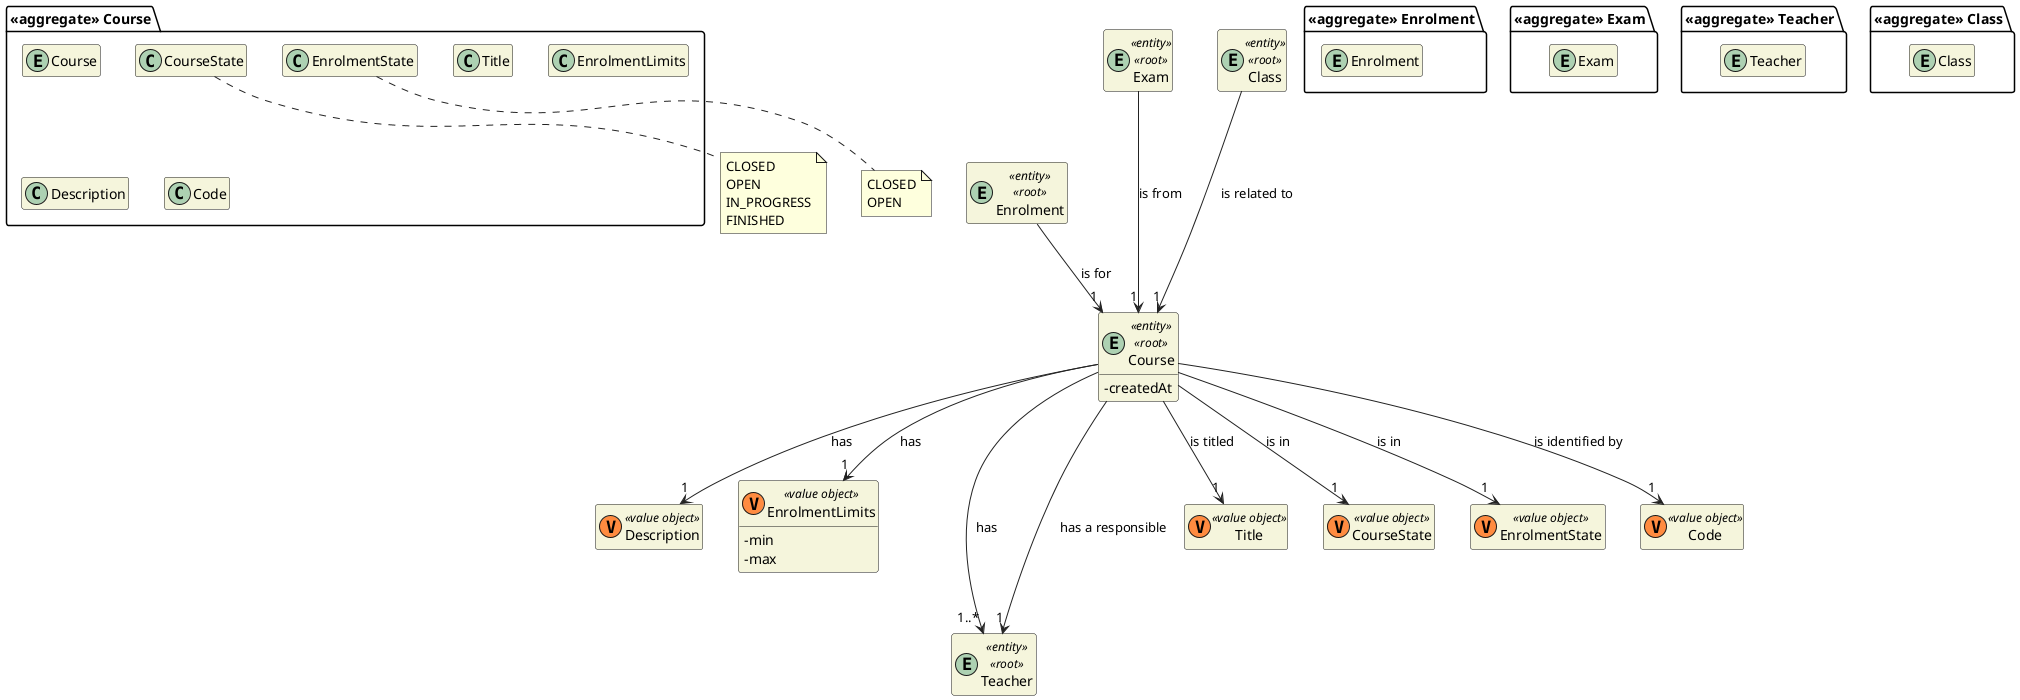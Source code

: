 @startuml DM-COURSE
'https://plantuml.com/class-diagram

skinparam classAttributeIconSize 0
hide empty attributes
hide empty methods
skinparam classBackgroundColor beige
skinparam ArrowColor #222222

package "<<aggregate>> Course" {
  entity Course

  class Title
  class CourseState
  class EnrolmentState

  class EnrolmentLimits
  class Description

  class Code
}

class Description <<(V,#FF8B40) value object>> {}
class EnrolmentLimits <<(V,#FF8B40) value object>> {
  - min
  - max
}

package "<<aggregate>> Enrolment" {
  entity Enrolment
}

entity Course <<entity>> <<root>> {
  - createdAt
}

entity Enrolment <<entity>> <<root>> {
}

package "<<aggregate>> Exam" {
  entity Exam
}

entity Exam <<entity>> <<root>> {
}

package "<<aggregate>> Teacher" {
  entity Teacher
}

entity Teacher <<entity>> <<root>> {
}

package "<<aggregate>> Class" {
  entity Class
}

entity Class <<entity>> <<root>> {
}

note bottom of CourseState : CLOSED\nOPEN\nIN_PROGRESS\nFINISHED
note bottom of EnrolmentState : CLOSED\nOPEN

class Title <<(V,#FF8B40) value object>> {}
class CourseState <<(V,#FF8B40) value object>> {}
class EnrolmentState <<(V,#FF8B40) value object>> {}
class Code <<(V,#FF8B40) value object>> {}

Course --> "1" Title : is titled
Course ---> "1..*" Teacher : has
Course --> "1" Teacher : has a responsible
Course --> "1" CourseState : is in
Course --> "1" EnrolmentState : is in
Course --> "1" Description : has
Course --> "1" EnrolmentLimits : has
Course --> "1" Code : is identified by

Enrolment --> "1" Course : is for

Exam ---> "1" Course : is from

Class ---> "1" Course : is related to

@enduml
